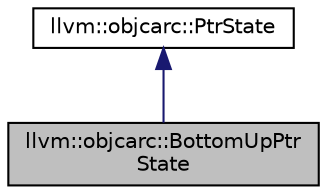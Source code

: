 digraph "llvm::objcarc::BottomUpPtrState"
{
 // LATEX_PDF_SIZE
  bgcolor="transparent";
  edge [fontname="Helvetica",fontsize="10",labelfontname="Helvetica",labelfontsize="10"];
  node [fontname="Helvetica",fontsize="10",shape="box"];
  Node1 [label="llvm::objcarc::BottomUpPtr\lState",height=0.2,width=0.4,color="black", fillcolor="grey75", style="filled", fontcolor="black",tooltip=" "];
  Node2 -> Node1 [dir="back",color="midnightblue",fontsize="10",style="solid",fontname="Helvetica"];
  Node2 [label="llvm::objcarc::PtrState",height=0.2,width=0.4,color="black",URL="$classllvm_1_1objcarc_1_1PtrState.html",tooltip="This class summarizes several per-pointer runtime properties which are propagated through the flow gr..."];
}
